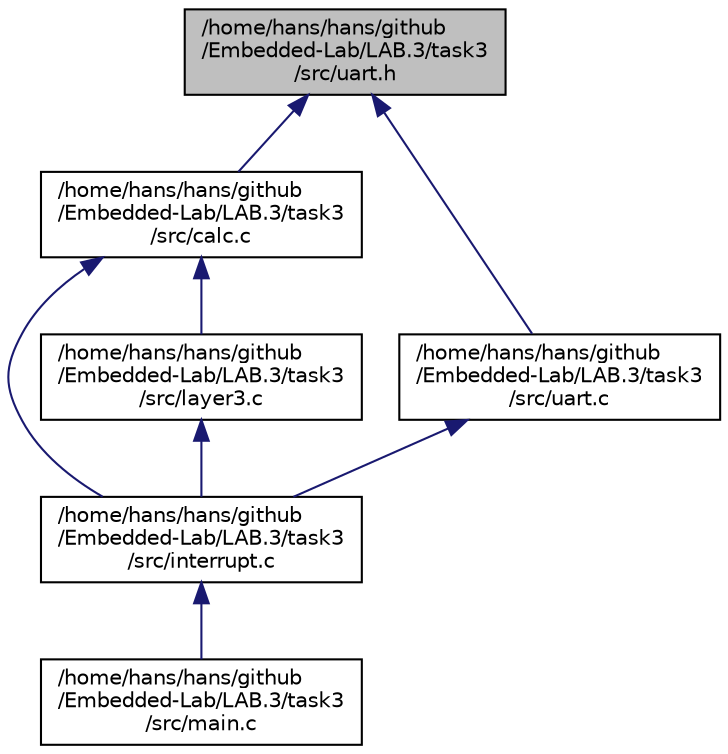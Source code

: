 digraph "/home/hans/hans/github/Embedded-Lab/LAB.3/task3/src/uart.h"
{
  edge [fontname="Helvetica",fontsize="10",labelfontname="Helvetica",labelfontsize="10"];
  node [fontname="Helvetica",fontsize="10",shape=record];
  Node4 [label="/home/hans/hans/github\l/Embedded-Lab/LAB.3/task3\l/src/uart.h",height=0.2,width=0.4,color="black", fillcolor="grey75", style="filled", fontcolor="black"];
  Node4 -> Node5 [dir="back",color="midnightblue",fontsize="10",style="solid",fontname="Helvetica"];
  Node5 [label="/home/hans/hans/github\l/Embedded-Lab/LAB.3/task3\l/src/calc.c",height=0.2,width=0.4,color="black", fillcolor="white", style="filled",URL="$calc_8c.html"];
  Node5 -> Node6 [dir="back",color="midnightblue",fontsize="10",style="solid",fontname="Helvetica"];
  Node6 [label="/home/hans/hans/github\l/Embedded-Lab/LAB.3/task3\l/src/interrupt.c",height=0.2,width=0.4,color="black", fillcolor="white", style="filled",URL="$interrupt_8c.html"];
  Node6 -> Node7 [dir="back",color="midnightblue",fontsize="10",style="solid",fontname="Helvetica"];
  Node7 [label="/home/hans/hans/github\l/Embedded-Lab/LAB.3/task3\l/src/main.c",height=0.2,width=0.4,color="black", fillcolor="white", style="filled",URL="$main_8c.html"];
  Node5 -> Node8 [dir="back",color="midnightblue",fontsize="10",style="solid",fontname="Helvetica"];
  Node8 [label="/home/hans/hans/github\l/Embedded-Lab/LAB.3/task3\l/src/layer3.c",height=0.2,width=0.4,color="black", fillcolor="white", style="filled",URL="$layer3_8c.html"];
  Node8 -> Node6 [dir="back",color="midnightblue",fontsize="10",style="solid",fontname="Helvetica"];
  Node4 -> Node9 [dir="back",color="midnightblue",fontsize="10",style="solid",fontname="Helvetica"];
  Node9 [label="/home/hans/hans/github\l/Embedded-Lab/LAB.3/task3\l/src/uart.c",height=0.2,width=0.4,color="black", fillcolor="white", style="filled",URL="$uart_8c.html"];
  Node9 -> Node6 [dir="back",color="midnightblue",fontsize="10",style="solid",fontname="Helvetica"];
}
